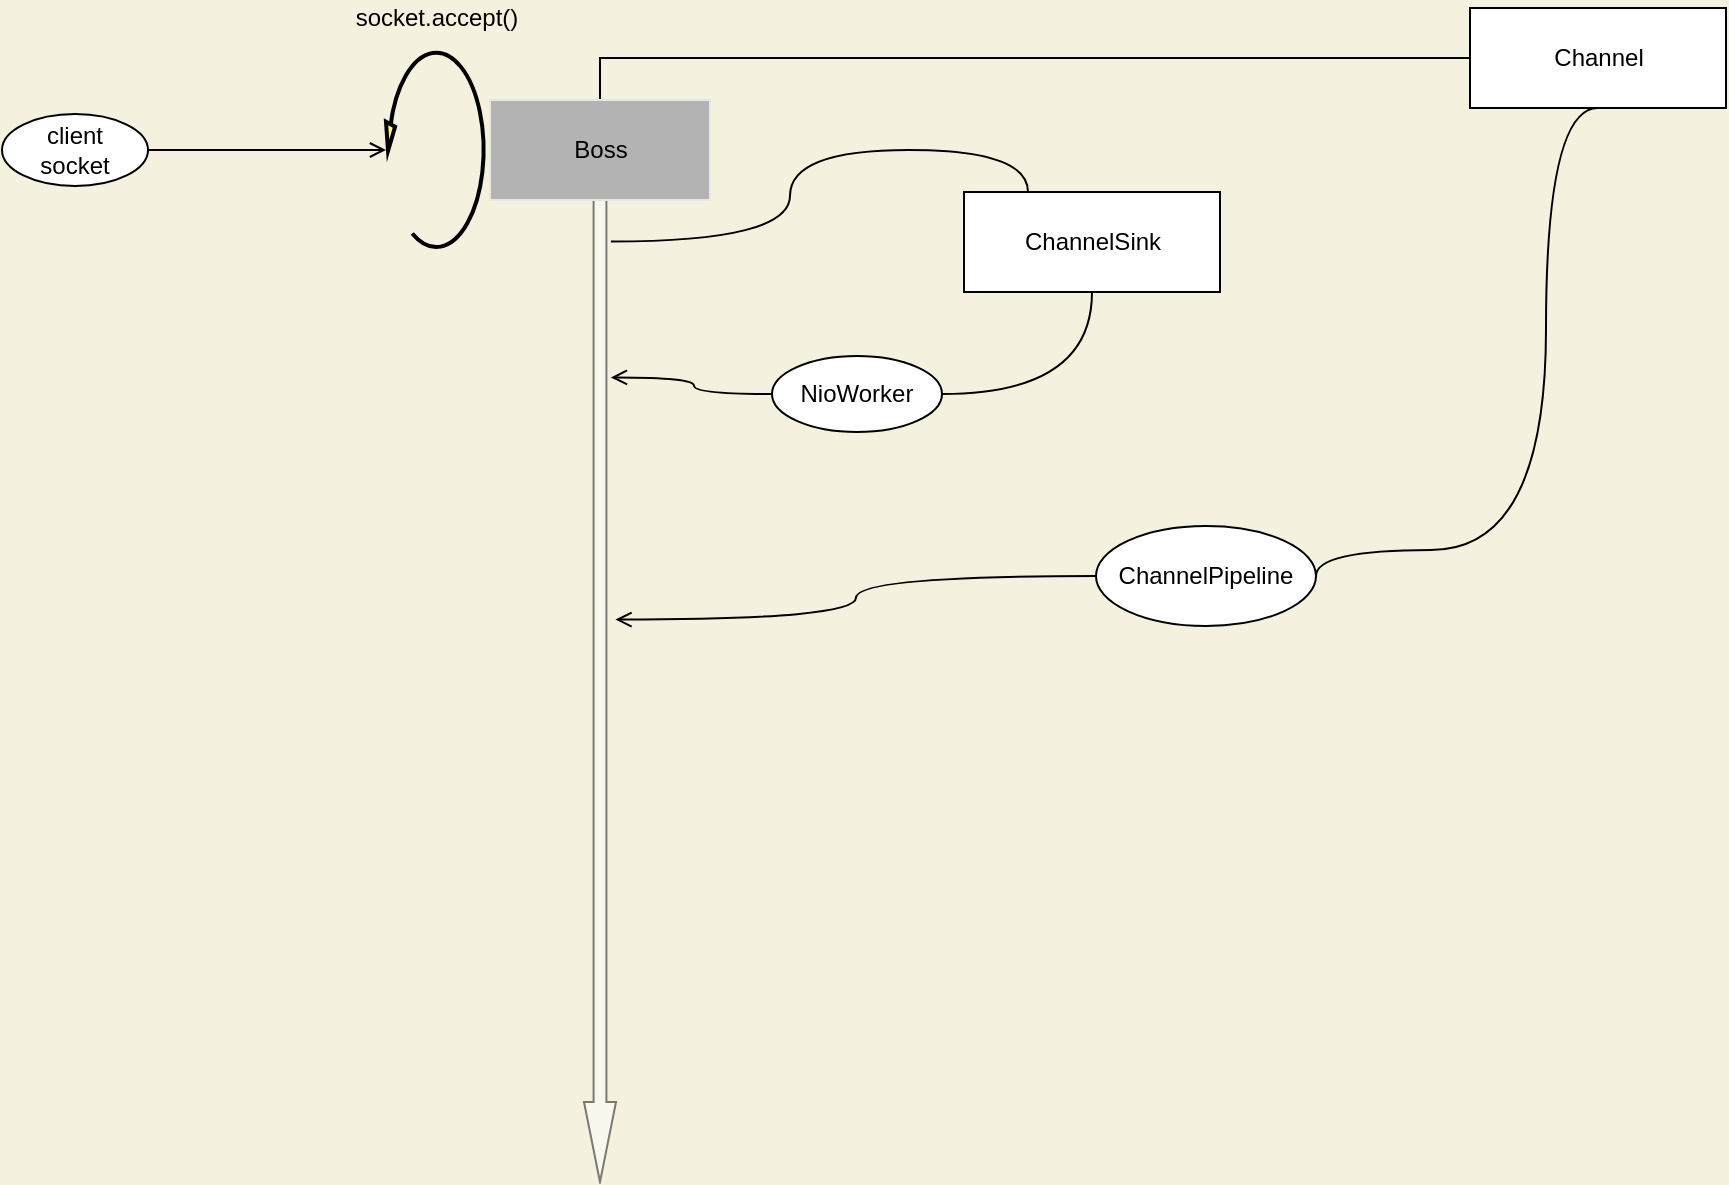 <mxfile version="18.1.2" type="github">
  <diagram id="C5RBs43oDa-KdzZeNtuy" name="Page-1">
    <mxGraphModel dx="1247" dy="706" grid="0" gridSize="10" guides="1" tooltips="1" connect="1" arrows="1" fold="1" page="1" pageScale="1" pageWidth="1654" pageHeight="2336" background="#F4F1DE" math="0" shadow="0">
      <root>
        <mxCell id="WIyWlLk6GJQsqaUBKTNV-0" />
        <mxCell id="WIyWlLk6GJQsqaUBKTNV-1" parent="WIyWlLk6GJQsqaUBKTNV-0" />
        <mxCell id="JJd1Dyh_8KR_ng7A4it1-5" value="" style="verticalLabelPosition=bottom;verticalAlign=top;html=1;strokeWidth=1;shape=mxgraph.arrows2.arrow;dy=0.6;dx=40;notch=0;rotation=90;opacity=50;" parent="WIyWlLk6GJQsqaUBKTNV-1" vertex="1">
          <mxGeometry x="111" y="440" width="496" height="16" as="geometry" />
        </mxCell>
        <mxCell id="mQrJLGn_2oOqnH6kh-GI-0" style="edgeStyle=orthogonalEdgeStyle;rounded=0;orthogonalLoop=1;jettySize=auto;html=1;startArrow=open;startFill=0;endArrow=none;endFill=0;entryX=1;entryY=0.5;entryDx=0;entryDy=0;exitX=0.98;exitY=0.5;exitDx=0;exitDy=0;" parent="WIyWlLk6GJQsqaUBKTNV-1" source="mQrJLGn_2oOqnH6kh-GI-3" target="mQrJLGn_2oOqnH6kh-GI-1" edge="1">
          <mxGeometry relative="1" as="geometry">
            <mxPoint x="306" y="91" as="targetPoint" />
            <mxPoint x="258" y="180" as="sourcePoint" />
          </mxGeometry>
        </mxCell>
        <mxCell id="iZjJDSIqUdO2it0r3Fah-3" style="edgeStyle=orthogonalEdgeStyle;rounded=0;orthogonalLoop=1;jettySize=auto;html=1;entryX=0;entryY=0.5;entryDx=0;entryDy=0;exitX=0.5;exitY=0;exitDx=0;exitDy=0;endArrow=none;endFill=0;" edge="1" parent="WIyWlLk6GJQsqaUBKTNV-1" source="CBt1W6F0eVTfvMk-Idz6-0" target="iZjJDSIqUdO2it0r3Fah-2">
          <mxGeometry relative="1" as="geometry" />
        </mxCell>
        <mxCell id="CBt1W6F0eVTfvMk-Idz6-0" value="Boss" style="html=1;fillColor=#B3B3B3;strokeColor=#E6E6E6;" parent="WIyWlLk6GJQsqaUBKTNV-1" vertex="1">
          <mxGeometry x="304" y="155" width="110" height="50" as="geometry" />
        </mxCell>
        <mxCell id="JJd1Dyh_8KR_ng7A4it1-3" style="edgeStyle=orthogonalEdgeStyle;rounded=0;orthogonalLoop=1;jettySize=auto;html=1;entryX=0.189;entryY=0.159;entryDx=0;entryDy=0;entryPerimeter=0;curved=1;endArrow=open;endFill=0;" parent="WIyWlLk6GJQsqaUBKTNV-1" source="CBt1W6F0eVTfvMk-Idz6-3" target="JJd1Dyh_8KR_ng7A4it1-5" edge="1">
          <mxGeometry relative="1" as="geometry">
            <mxPoint x="385" y="373" as="targetPoint" />
          </mxGeometry>
        </mxCell>
        <mxCell id="CBt1W6F0eVTfvMk-Idz6-3" value="NioWorker" style="ellipse;whiteSpace=wrap;html=1;fontFamily=Helvetica;fontSize=12;fontColor=default;align=center;strokeColor=default;fillColor=default;" parent="WIyWlLk6GJQsqaUBKTNV-1" vertex="1">
          <mxGeometry x="445" y="283" width="85" height="38" as="geometry" />
        </mxCell>
        <mxCell id="mQrJLGn_2oOqnH6kh-GI-1" value="client&lt;br&gt;socket" style="ellipse;whiteSpace=wrap;html=1;" parent="WIyWlLk6GJQsqaUBKTNV-1" vertex="1">
          <mxGeometry x="60" y="162" width="73" height="36" as="geometry" />
        </mxCell>
        <mxCell id="mQrJLGn_2oOqnH6kh-GI-3" value="" style="verticalLabelPosition=bottom;html=1;verticalAlign=top;strokeWidth=2;shape=mxgraph.lean_mapping.physical_pull;pointerEvents=1;fillColor=#FFFA75;rotation=-180;" parent="WIyWlLk6GJQsqaUBKTNV-1" vertex="1">
          <mxGeometry x="252" y="131" width="49" height="98" as="geometry" />
        </mxCell>
        <mxCell id="mQrJLGn_2oOqnH6kh-GI-4" value="socket.accept()" style="text;html=1;align=center;verticalAlign=middle;resizable=0;points=[];autosize=1;strokeColor=none;fillColor=none;" parent="WIyWlLk6GJQsqaUBKTNV-1" vertex="1">
          <mxGeometry x="227.5" y="105" width="98" height="18" as="geometry" />
        </mxCell>
        <mxCell id="JJd1Dyh_8KR_ng7A4it1-6" style="edgeStyle=orthogonalEdgeStyle;rounded=0;orthogonalLoop=1;jettySize=auto;html=1;exitX=0.5;exitY=1;exitDx=0;exitDy=0;curved=1;endArrow=none;endFill=0;entryX=1;entryY=0.5;entryDx=0;entryDy=0;startArrow=none;" parent="WIyWlLk6GJQsqaUBKTNV-1" source="CBt1W6F0eVTfvMk-Idz6-1" target="CBt1W6F0eVTfvMk-Idz6-3" edge="1">
          <mxGeometry relative="1" as="geometry" />
        </mxCell>
        <mxCell id="CBt1W6F0eVTfvMk-Idz6-1" value="ChannelSink" style="html=1;" parent="WIyWlLk6GJQsqaUBKTNV-1" vertex="1">
          <mxGeometry x="541" y="201" width="128" height="50" as="geometry" />
        </mxCell>
        <mxCell id="JJd1Dyh_8KR_ng7A4it1-8" value="" style="edgeStyle=orthogonalEdgeStyle;rounded=0;orthogonalLoop=1;jettySize=auto;html=1;exitX=0.052;exitY=0.159;exitDx=0;exitDy=0;exitPerimeter=0;curved=1;endArrow=none;endFill=0;entryX=0.25;entryY=0;entryDx=0;entryDy=0;" parent="WIyWlLk6GJQsqaUBKTNV-1" source="JJd1Dyh_8KR_ng7A4it1-5" target="CBt1W6F0eVTfvMk-Idz6-1" edge="1">
          <mxGeometry relative="1" as="geometry">
            <mxPoint x="364.456" y="246" as="sourcePoint" />
            <mxPoint x="637.25" y="291" as="targetPoint" />
          </mxGeometry>
        </mxCell>
        <mxCell id="iZjJDSIqUdO2it0r3Fah-4" style="edgeStyle=orthogonalEdgeStyle;rounded=0;orthogonalLoop=1;jettySize=auto;html=1;entryX=0.433;entryY=0.017;entryDx=0;entryDy=0;entryPerimeter=0;startArrow=none;startFill=0;endArrow=open;endFill=0;curved=1;" edge="1" parent="WIyWlLk6GJQsqaUBKTNV-1" source="CBt1W6F0eVTfvMk-Idz6-2" target="JJd1Dyh_8KR_ng7A4it1-5">
          <mxGeometry relative="1" as="geometry">
            <Array as="points" />
          </mxGeometry>
        </mxCell>
        <mxCell id="iZjJDSIqUdO2it0r3Fah-2" value="Channel" style="html=1;" vertex="1" parent="WIyWlLk6GJQsqaUBKTNV-1">
          <mxGeometry x="794" y="109" width="128" height="50" as="geometry" />
        </mxCell>
        <mxCell id="CBt1W6F0eVTfvMk-Idz6-2" value="ChannelPipeline" style="ellipse;whiteSpace=wrap;html=1;fontFamily=Helvetica;fontSize=12;fontColor=default;align=center;strokeColor=default;fillColor=default;" parent="WIyWlLk6GJQsqaUBKTNV-1" vertex="1">
          <mxGeometry x="607" y="368" width="110" height="50" as="geometry" />
        </mxCell>
        <mxCell id="iZjJDSIqUdO2it0r3Fah-5" value="" style="edgeStyle=orthogonalEdgeStyle;rounded=0;orthogonalLoop=1;jettySize=auto;html=1;entryX=1;entryY=0.5;entryDx=0;entryDy=0;startArrow=none;startFill=0;endArrow=none;endFill=0;curved=1;exitX=0.5;exitY=1;exitDx=0;exitDy=0;" edge="1" parent="WIyWlLk6GJQsqaUBKTNV-1" source="iZjJDSIqUdO2it0r3Fah-2" target="CBt1W6F0eVTfvMk-Idz6-2">
          <mxGeometry relative="1" as="geometry">
            <mxPoint x="858" y="159" as="sourcePoint" />
            <mxPoint x="366.728" y="414.768" as="targetPoint" />
            <Array as="points">
              <mxPoint x="832" y="159" />
              <mxPoint x="832" y="380" />
              <mxPoint x="717" y="380" />
            </Array>
          </mxGeometry>
        </mxCell>
      </root>
    </mxGraphModel>
  </diagram>
</mxfile>
